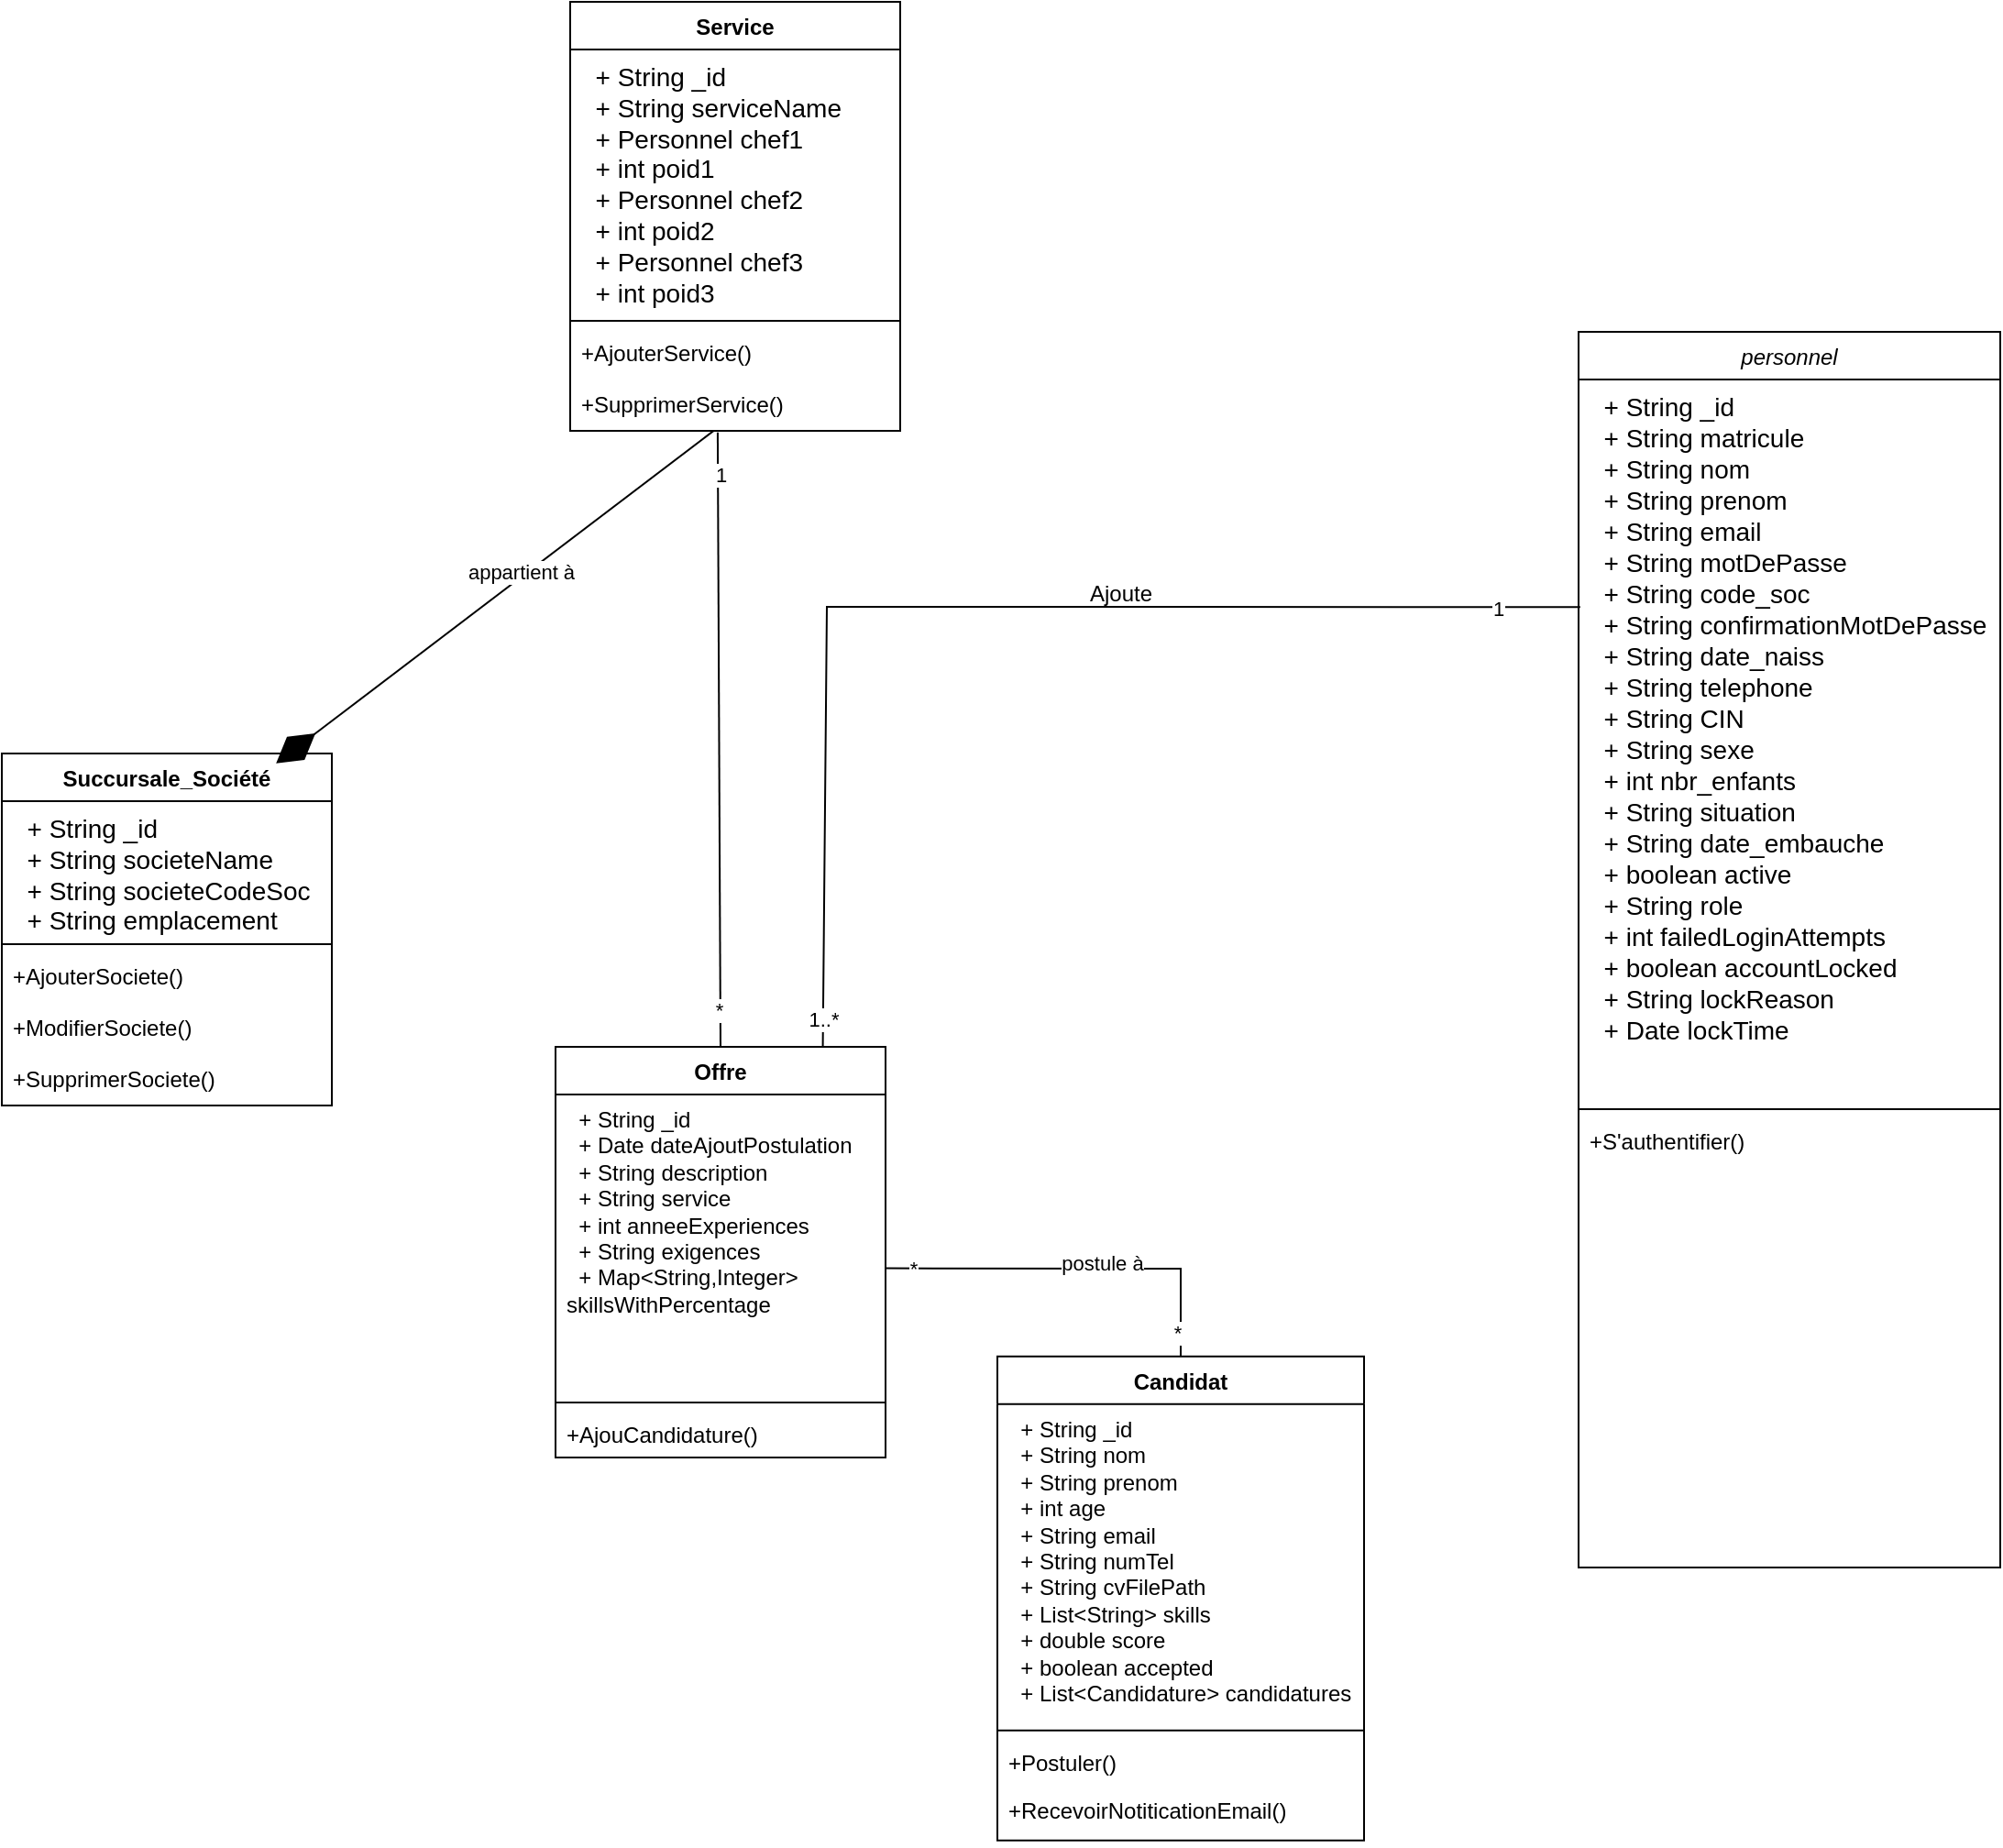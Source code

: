 <mxfile version="27.1.1">
  <diagram id="C5RBs43oDa-KdzZeNtuy" name="Page-1">
    <mxGraphModel dx="2037" dy="1110" grid="1" gridSize="10" guides="1" tooltips="1" connect="1" arrows="1" fold="1" page="1" pageScale="1" pageWidth="827" pageHeight="1169" math="0" shadow="0">
      <root>
        <mxCell id="WIyWlLk6GJQsqaUBKTNV-0" />
        <mxCell id="WIyWlLk6GJQsqaUBKTNV-1" parent="WIyWlLk6GJQsqaUBKTNV-0" />
        <mxCell id="5Iedz3GvJHR2ocSmDX6X-0" value="personnel" style="swimlane;fontStyle=2;align=center;verticalAlign=top;childLayout=stackLayout;horizontal=1;startSize=26;horizontalStack=0;resizeParent=1;resizeLast=0;collapsible=1;marginBottom=0;rounded=0;shadow=0;strokeWidth=1;" vertex="1" parent="WIyWlLk6GJQsqaUBKTNV-1">
          <mxGeometry x="1240" y="370" width="230" height="674" as="geometry">
            <mxRectangle x="230" y="140" width="160" height="26" as="alternateBounds" />
          </mxGeometry>
        </mxCell>
        <mxCell id="5Iedz3GvJHR2ocSmDX6X-1" value="  + String _id&#xa;  + String matricule&#xa;  + String nom&#xa;  + String prenom&#xa;  + String email&#xa;  + String motDePasse&#xa;  + String code_soc&#xa;  + String confirmationMotDePasse&#xa;  + String date_naiss&#xa;  + String telephone&#xa;  + String CIN&#xa;  + String sexe&#xa;  + int nbr_enfants&#xa;  + String situation&#xa;  + String date_embauche&#xa;  + boolean active&#xa;  + String role&#xa;  + int failedLoginAttempts&#xa;  + boolean accountLocked&#xa;  + String lockReason&#xa;  + Date lockTime&#xa;  &#xa;" style="text;align=left;verticalAlign=top;spacingLeft=4;spacingRight=4;overflow=hidden;rotatable=0;points=[[0,0.5],[1,0.5]];portConstraint=eastwest;rounded=0;shadow=0;html=0;strokeWidth=1;fontSize=14;fontStyle=0" vertex="1" parent="5Iedz3GvJHR2ocSmDX6X-0">
          <mxGeometry y="26" width="230" height="394" as="geometry" />
        </mxCell>
        <mxCell id="5Iedz3GvJHR2ocSmDX6X-2" value="" style="line;html=1;strokeWidth=1;align=left;verticalAlign=middle;spacingTop=-1;spacingLeft=3;spacingRight=3;rotatable=0;labelPosition=right;points=[];portConstraint=eastwest;" vertex="1" parent="5Iedz3GvJHR2ocSmDX6X-0">
          <mxGeometry y="420" width="230" height="8" as="geometry" />
        </mxCell>
        <mxCell id="5Iedz3GvJHR2ocSmDX6X-3" value="+S&#39;authentifier()" style="text;align=left;verticalAlign=top;spacingLeft=4;spacingRight=4;overflow=hidden;rotatable=0;points=[[0,0.5],[1,0.5]];portConstraint=eastwest;" vertex="1" parent="5Iedz3GvJHR2ocSmDX6X-0">
          <mxGeometry y="428" width="230" height="26" as="geometry" />
        </mxCell>
        <mxCell id="5Iedz3GvJHR2ocSmDX6X-13" value="Succursale_Société" style="swimlane;fontStyle=1;align=center;verticalAlign=top;childLayout=stackLayout;horizontal=1;startSize=26;horizontalStack=0;resizeParent=1;resizeParentMax=0;resizeLast=0;collapsible=1;marginBottom=0;whiteSpace=wrap;html=1;" vertex="1" parent="WIyWlLk6GJQsqaUBKTNV-1">
          <mxGeometry x="380" y="600" width="180" height="192" as="geometry" />
        </mxCell>
        <mxCell id="5Iedz3GvJHR2ocSmDX6X-14" value="&lt;div&gt;&lt;font style=&quot;font-size: 14px;&quot;&gt;&amp;nbsp; + String _id&lt;/font&gt;&lt;/div&gt;&lt;div&gt;&lt;font style=&quot;font-size: 14px;&quot;&gt;&amp;nbsp; + String societeName&lt;/font&gt;&lt;/div&gt;&lt;div&gt;&lt;font style=&quot;font-size: 14px;&quot;&gt;&amp;nbsp; + String societeCodeSoc&lt;/font&gt;&lt;/div&gt;&lt;div&gt;&lt;font style=&quot;font-size: 14px;&quot;&gt;&amp;nbsp; + String emplacement&lt;/font&gt;&lt;/div&gt;" style="text;strokeColor=none;fillColor=none;align=left;verticalAlign=top;spacingLeft=4;spacingRight=4;overflow=hidden;rotatable=0;points=[[0,0.5],[1,0.5]];portConstraint=eastwest;whiteSpace=wrap;html=1;" vertex="1" parent="5Iedz3GvJHR2ocSmDX6X-13">
          <mxGeometry y="26" width="180" height="74" as="geometry" />
        </mxCell>
        <mxCell id="5Iedz3GvJHR2ocSmDX6X-15" value="" style="line;strokeWidth=1;fillColor=none;align=left;verticalAlign=middle;spacingTop=-1;spacingLeft=3;spacingRight=3;rotatable=0;labelPosition=right;points=[];portConstraint=eastwest;strokeColor=inherit;" vertex="1" parent="5Iedz3GvJHR2ocSmDX6X-13">
          <mxGeometry y="100" width="180" height="8" as="geometry" />
        </mxCell>
        <mxCell id="5Iedz3GvJHR2ocSmDX6X-16" value="+AjouterSociete()" style="text;strokeColor=none;fillColor=none;align=left;verticalAlign=top;spacingLeft=4;spacingRight=4;overflow=hidden;rotatable=0;points=[[0,0.5],[1,0.5]];portConstraint=eastwest;whiteSpace=wrap;html=1;" vertex="1" parent="5Iedz3GvJHR2ocSmDX6X-13">
          <mxGeometry y="108" width="180" height="28" as="geometry" />
        </mxCell>
        <mxCell id="5Iedz3GvJHR2ocSmDX6X-17" value="+ModifierSociete()" style="text;strokeColor=none;fillColor=none;align=left;verticalAlign=top;spacingLeft=4;spacingRight=4;overflow=hidden;rotatable=0;points=[[0,0.5],[1,0.5]];portConstraint=eastwest;whiteSpace=wrap;html=1;" vertex="1" parent="5Iedz3GvJHR2ocSmDX6X-13">
          <mxGeometry y="136" width="180" height="28" as="geometry" />
        </mxCell>
        <mxCell id="5Iedz3GvJHR2ocSmDX6X-18" value="+SupprimerSociete()" style="text;strokeColor=none;fillColor=none;align=left;verticalAlign=top;spacingLeft=4;spacingRight=4;overflow=hidden;rotatable=0;points=[[0,0.5],[1,0.5]];portConstraint=eastwest;whiteSpace=wrap;html=1;" vertex="1" parent="5Iedz3GvJHR2ocSmDX6X-13">
          <mxGeometry y="164" width="180" height="28" as="geometry" />
        </mxCell>
        <mxCell id="5Iedz3GvJHR2ocSmDX6X-19" value="Candidat" style="swimlane;fontStyle=1;align=center;verticalAlign=top;childLayout=stackLayout;horizontal=1;startSize=26;horizontalStack=0;resizeParent=1;resizeParentMax=0;resizeLast=0;collapsible=1;marginBottom=0;whiteSpace=wrap;html=1;" vertex="1" parent="WIyWlLk6GJQsqaUBKTNV-1">
          <mxGeometry x="923" y="928.83" width="200" height="264" as="geometry">
            <mxRectangle x="-330" y="546" width="140" height="30" as="alternateBounds" />
          </mxGeometry>
        </mxCell>
        <mxCell id="5Iedz3GvJHR2ocSmDX6X-20" value="&lt;div&gt;&amp;nbsp; + String _id&lt;/div&gt;&lt;div&gt;&amp;nbsp; + String nom&lt;/div&gt;&lt;div&gt;&amp;nbsp; + String prenom&lt;/div&gt;&lt;div&gt;&amp;nbsp; + int age&lt;/div&gt;&lt;div&gt;&amp;nbsp; + String email&lt;/div&gt;&lt;div&gt;&amp;nbsp; + String numTel&lt;/div&gt;&lt;div&gt;&amp;nbsp; + String cvFilePath&lt;/div&gt;&lt;div&gt;&amp;nbsp; + List&amp;lt;String&amp;gt; skills&lt;/div&gt;&lt;div&gt;&amp;nbsp; + double score&lt;/div&gt;&lt;div&gt;&amp;nbsp; + boolean accepted&lt;/div&gt;&lt;div&gt;&amp;nbsp; + List&amp;lt;Candidature&amp;gt; candidatures&lt;/div&gt;" style="text;strokeColor=none;fillColor=none;align=left;verticalAlign=top;spacingLeft=4;spacingRight=4;overflow=hidden;rotatable=0;points=[[0,0.5],[1,0.5]];portConstraint=eastwest;whiteSpace=wrap;html=1;" vertex="1" parent="5Iedz3GvJHR2ocSmDX6X-19">
          <mxGeometry y="26" width="200" height="174" as="geometry" />
        </mxCell>
        <mxCell id="5Iedz3GvJHR2ocSmDX6X-21" value="" style="line;strokeWidth=1;fillColor=none;align=left;verticalAlign=middle;spacingTop=-1;spacingLeft=3;spacingRight=3;rotatable=0;labelPosition=right;points=[];portConstraint=eastwest;strokeColor=inherit;" vertex="1" parent="5Iedz3GvJHR2ocSmDX6X-19">
          <mxGeometry y="200" width="200" height="8" as="geometry" />
        </mxCell>
        <mxCell id="5Iedz3GvJHR2ocSmDX6X-22" value="+Postuler()" style="text;strokeColor=none;fillColor=none;align=left;verticalAlign=top;spacingLeft=4;spacingRight=4;overflow=hidden;rotatable=0;points=[[0,0.5],[1,0.5]];portConstraint=eastwest;whiteSpace=wrap;html=1;" vertex="1" parent="5Iedz3GvJHR2ocSmDX6X-19">
          <mxGeometry y="208" width="200" height="26" as="geometry" />
        </mxCell>
        <mxCell id="5Iedz3GvJHR2ocSmDX6X-23" value="+RecevoirNotiticationEmail()" style="text;strokeColor=none;fillColor=none;align=left;verticalAlign=top;spacingLeft=4;spacingRight=4;overflow=hidden;rotatable=0;points=[[0,0.5],[1,0.5]];portConstraint=eastwest;whiteSpace=wrap;html=1;" vertex="1" parent="5Iedz3GvJHR2ocSmDX6X-19">
          <mxGeometry y="234" width="200" height="30" as="geometry" />
        </mxCell>
        <mxCell id="5Iedz3GvJHR2ocSmDX6X-24" value="Offre" style="swimlane;fontStyle=1;align=center;verticalAlign=top;childLayout=stackLayout;horizontal=1;startSize=26;horizontalStack=0;resizeParent=1;resizeParentMax=0;resizeLast=0;collapsible=1;marginBottom=0;whiteSpace=wrap;html=1;" vertex="1" parent="WIyWlLk6GJQsqaUBKTNV-1">
          <mxGeometry x="682" y="760" width="180" height="224" as="geometry">
            <mxRectangle x="-330" y="546" width="140" height="30" as="alternateBounds" />
          </mxGeometry>
        </mxCell>
        <mxCell id="5Iedz3GvJHR2ocSmDX6X-25" value="&lt;div&gt;&amp;nbsp; + String _id&lt;/div&gt;&lt;div&gt;&amp;nbsp; + Date dateAjoutPostulation&lt;/div&gt;&lt;div&gt;&lt;span style=&quot;background-color: transparent; color: light-dark(rgb(0, 0, 0), rgb(255, 255, 255));&quot;&gt;&amp;nbsp; + String description&lt;/span&gt;&lt;/div&gt;&lt;div&gt;&amp;nbsp; + String service&lt;/div&gt;&lt;div&gt;&amp;nbsp; + int anneeExperiences&lt;/div&gt;&lt;div&gt;&amp;nbsp; + String exigences&lt;/div&gt;&lt;div&gt;&amp;nbsp; + Map&amp;lt;String,Integer&amp;gt; skillsWithPercentage&lt;/div&gt;" style="text;strokeColor=none;fillColor=none;align=left;verticalAlign=top;spacingLeft=4;spacingRight=4;overflow=hidden;rotatable=0;points=[[0,0.5],[1,0.5]];portConstraint=eastwest;whiteSpace=wrap;html=1;" vertex="1" parent="5Iedz3GvJHR2ocSmDX6X-24">
          <mxGeometry y="26" width="180" height="164" as="geometry" />
        </mxCell>
        <mxCell id="5Iedz3GvJHR2ocSmDX6X-26" value="" style="line;strokeWidth=1;fillColor=none;align=left;verticalAlign=middle;spacingTop=-1;spacingLeft=3;spacingRight=3;rotatable=0;labelPosition=right;points=[];portConstraint=eastwest;strokeColor=inherit;" vertex="1" parent="5Iedz3GvJHR2ocSmDX6X-24">
          <mxGeometry y="190" width="180" height="8" as="geometry" />
        </mxCell>
        <mxCell id="5Iedz3GvJHR2ocSmDX6X-27" value="+AjouCandidature()" style="text;strokeColor=none;fillColor=none;align=left;verticalAlign=top;spacingLeft=4;spacingRight=4;overflow=hidden;rotatable=0;points=[[0,0.5],[1,0.5]];portConstraint=eastwest;whiteSpace=wrap;html=1;" vertex="1" parent="5Iedz3GvJHR2ocSmDX6X-24">
          <mxGeometry y="198" width="180" height="26" as="geometry" />
        </mxCell>
        <mxCell id="5Iedz3GvJHR2ocSmDX6X-29" value="" style="endArrow=diamondThin;endFill=1;endSize=24;html=1;rounded=0;exitX=0.434;exitY=1.003;exitDx=0;exitDy=0;exitPerimeter=0;entryX=0.831;entryY=0.028;entryDx=0;entryDy=0;entryPerimeter=0;" edge="1" parent="WIyWlLk6GJQsqaUBKTNV-1" source="5Iedz3GvJHR2ocSmDX6X-35" target="5Iedz3GvJHR2ocSmDX6X-13">
          <mxGeometry width="160" relative="1" as="geometry">
            <mxPoint x="768.12" y="396.084" as="sourcePoint" />
            <mxPoint x="713" y="570" as="targetPoint" />
          </mxGeometry>
        </mxCell>
        <mxCell id="5Iedz3GvJHR2ocSmDX6X-30" value="appartient à" style="edgeLabel;html=1;align=center;verticalAlign=middle;resizable=0;points=[];" vertex="1" connectable="0" parent="5Iedz3GvJHR2ocSmDX6X-29">
          <mxGeometry x="-0.13" y="-3" relative="1" as="geometry">
            <mxPoint as="offset" />
          </mxGeometry>
        </mxCell>
        <mxCell id="5Iedz3GvJHR2ocSmDX6X-31" value="Service" style="swimlane;fontStyle=1;align=center;verticalAlign=top;childLayout=stackLayout;horizontal=1;startSize=26;horizontalStack=0;resizeParent=1;resizeParentMax=0;resizeLast=0;collapsible=1;marginBottom=0;whiteSpace=wrap;html=1;" vertex="1" parent="WIyWlLk6GJQsqaUBKTNV-1">
          <mxGeometry x="690" y="190" width="180" height="234" as="geometry" />
        </mxCell>
        <mxCell id="5Iedz3GvJHR2ocSmDX6X-32" value="&lt;div&gt;&lt;span style=&quot;font-size: 14px;&quot;&gt;&amp;nbsp; + String _id&lt;/span&gt;&lt;/div&gt;&lt;div&gt;&lt;span style=&quot;font-size: 14px;&quot;&gt;&amp;nbsp; + String serviceName&lt;/span&gt;&lt;/div&gt;&lt;div&gt;&lt;span style=&quot;font-size: 14px;&quot;&gt;&amp;nbsp; + Personnel chef1&lt;/span&gt;&lt;/div&gt;&lt;div&gt;&lt;span style=&quot;font-size: 14px;&quot;&gt;&amp;nbsp; + int poid1&lt;/span&gt;&lt;/div&gt;&lt;div&gt;&lt;span style=&quot;font-size: 14px;&quot;&gt;&amp;nbsp; + Personnel chef2&lt;/span&gt;&lt;/div&gt;&lt;div&gt;&lt;span style=&quot;font-size: 14px;&quot;&gt;&amp;nbsp; + int poid2&lt;/span&gt;&lt;/div&gt;&lt;div&gt;&lt;span style=&quot;font-size: 14px;&quot;&gt;&amp;nbsp; + Personnel chef3&lt;/span&gt;&lt;/div&gt;&lt;div&gt;&lt;span style=&quot;font-size: 14px;&quot;&gt;&amp;nbsp; + int poid3&lt;/span&gt;&lt;/div&gt;" style="text;strokeColor=none;fillColor=none;align=left;verticalAlign=top;spacingLeft=4;spacingRight=4;overflow=hidden;rotatable=0;points=[[0,0.5],[1,0.5]];portConstraint=eastwest;whiteSpace=wrap;html=1;" vertex="1" parent="5Iedz3GvJHR2ocSmDX6X-31">
          <mxGeometry y="26" width="180" height="144" as="geometry" />
        </mxCell>
        <mxCell id="5Iedz3GvJHR2ocSmDX6X-33" value="" style="line;strokeWidth=1;fillColor=none;align=left;verticalAlign=middle;spacingTop=-1;spacingLeft=3;spacingRight=3;rotatable=0;labelPosition=right;points=[];portConstraint=eastwest;strokeColor=inherit;" vertex="1" parent="5Iedz3GvJHR2ocSmDX6X-31">
          <mxGeometry y="170" width="180" height="8" as="geometry" />
        </mxCell>
        <mxCell id="5Iedz3GvJHR2ocSmDX6X-34" value="+Ajouter&lt;span style=&quot;text-align: center;&quot;&gt;Service&lt;/span&gt;()" style="text;strokeColor=none;fillColor=none;align=left;verticalAlign=top;spacingLeft=4;spacingRight=4;overflow=hidden;rotatable=0;points=[[0,0.5],[1,0.5]];portConstraint=eastwest;whiteSpace=wrap;html=1;" vertex="1" parent="5Iedz3GvJHR2ocSmDX6X-31">
          <mxGeometry y="178" width="180" height="28" as="geometry" />
        </mxCell>
        <mxCell id="5Iedz3GvJHR2ocSmDX6X-35" value="+Supprimer&lt;span style=&quot;text-align: center;&quot;&gt;Service&lt;/span&gt;()" style="text;strokeColor=none;fillColor=none;align=left;verticalAlign=top;spacingLeft=4;spacingRight=4;overflow=hidden;rotatable=0;points=[[0,0.5],[1,0.5]];portConstraint=eastwest;whiteSpace=wrap;html=1;" vertex="1" parent="5Iedz3GvJHR2ocSmDX6X-31">
          <mxGeometry y="206" width="180" height="28" as="geometry" />
        </mxCell>
        <mxCell id="5Iedz3GvJHR2ocSmDX6X-38" value="" style="endArrow=none;endFill=1;endSize=24;html=1;rounded=0;entryX=0.998;entryY=0.578;entryDx=0;entryDy=0;entryPerimeter=0;exitX=0.5;exitY=0;exitDx=0;exitDy=0;startFill=0;" edge="1" parent="WIyWlLk6GJQsqaUBKTNV-1" source="5Iedz3GvJHR2ocSmDX6X-19" target="5Iedz3GvJHR2ocSmDX6X-25">
          <mxGeometry width="160" relative="1" as="geometry">
            <mxPoint x="732" y="1080.49" as="sourcePoint" />
            <mxPoint x="769" y="1198.49" as="targetPoint" />
            <Array as="points">
              <mxPoint x="1023" y="881" />
            </Array>
          </mxGeometry>
        </mxCell>
        <mxCell id="5Iedz3GvJHR2ocSmDX6X-39" value="postule à" style="edgeLabel;html=1;align=center;verticalAlign=middle;resizable=0;points=[];" vertex="1" connectable="0" parent="5Iedz3GvJHR2ocSmDX6X-38">
          <mxGeometry x="-0.13" y="-3" relative="1" as="geometry">
            <mxPoint as="offset" />
          </mxGeometry>
        </mxCell>
        <mxCell id="5Iedz3GvJHR2ocSmDX6X-40" value="*" style="edgeLabel;html=1;align=center;verticalAlign=middle;resizable=0;points=[];" vertex="1" connectable="0" parent="5Iedz3GvJHR2ocSmDX6X-38">
          <mxGeometry x="0.858" relative="1" as="geometry">
            <mxPoint as="offset" />
          </mxGeometry>
        </mxCell>
        <mxCell id="5Iedz3GvJHR2ocSmDX6X-41" value="*" style="edgeLabel;html=1;align=center;verticalAlign=middle;resizable=0;points=[];" vertex="1" connectable="0" parent="5Iedz3GvJHR2ocSmDX6X-38">
          <mxGeometry x="-0.876" y="2" relative="1" as="geometry">
            <mxPoint as="offset" />
          </mxGeometry>
        </mxCell>
        <mxCell id="5Iedz3GvJHR2ocSmDX6X-44" value="" style="endArrow=none;html=1;rounded=0;exitX=0.5;exitY=0;exitDx=0;exitDy=0;entryX=0.447;entryY=1.031;entryDx=0;entryDy=0;entryPerimeter=0;" edge="1" parent="WIyWlLk6GJQsqaUBKTNV-1" source="5Iedz3GvJHR2ocSmDX6X-24" target="5Iedz3GvJHR2ocSmDX6X-35">
          <mxGeometry width="50" height="50" relative="1" as="geometry">
            <mxPoint x="760" y="877" as="sourcePoint" />
            <mxPoint x="770.46" y="396.868" as="targetPoint" />
          </mxGeometry>
        </mxCell>
        <mxCell id="5Iedz3GvJHR2ocSmDX6X-45" value="*" style="edgeLabel;html=1;align=center;verticalAlign=middle;resizable=0;points=[];" vertex="1" connectable="0" parent="5Iedz3GvJHR2ocSmDX6X-44">
          <mxGeometry x="-0.879" y="1" relative="1" as="geometry">
            <mxPoint as="offset" />
          </mxGeometry>
        </mxCell>
        <mxCell id="5Iedz3GvJHR2ocSmDX6X-46" value="1" style="edgeLabel;html=1;align=center;verticalAlign=middle;resizable=0;points=[];" vertex="1" connectable="0" parent="5Iedz3GvJHR2ocSmDX6X-44">
          <mxGeometry x="0.861" y="-1" relative="1" as="geometry">
            <mxPoint as="offset" />
          </mxGeometry>
        </mxCell>
        <mxCell id="5Iedz3GvJHR2ocSmDX6X-47" value="" style="endArrow=none;html=1;rounded=0;exitX=0.81;exitY=-0.002;exitDx=0;exitDy=0;entryX=0.004;entryY=0.315;entryDx=0;entryDy=0;entryPerimeter=0;exitPerimeter=0;" edge="1" parent="WIyWlLk6GJQsqaUBKTNV-1" source="5Iedz3GvJHR2ocSmDX6X-24" target="5Iedz3GvJHR2ocSmDX6X-1">
          <mxGeometry width="50" height="50" relative="1" as="geometry">
            <mxPoint x="1052" y="805" as="sourcePoint" />
            <mxPoint x="1050" y="470" as="targetPoint" />
            <Array as="points">
              <mxPoint x="830" y="520" />
            </Array>
          </mxGeometry>
        </mxCell>
        <mxCell id="5Iedz3GvJHR2ocSmDX6X-49" value="1" style="edgeLabel;html=1;align=center;verticalAlign=middle;resizable=0;points=[];" vertex="1" connectable="0" parent="5Iedz3GvJHR2ocSmDX6X-47">
          <mxGeometry x="0.861" y="-1" relative="1" as="geometry">
            <mxPoint as="offset" />
          </mxGeometry>
        </mxCell>
        <mxCell id="5Iedz3GvJHR2ocSmDX6X-50" value="1..*" style="edgeLabel;html=1;align=center;verticalAlign=middle;resizable=0;points=[];" vertex="1" connectable="0" parent="5Iedz3GvJHR2ocSmDX6X-47">
          <mxGeometry x="-0.956" relative="1" as="geometry">
            <mxPoint as="offset" />
          </mxGeometry>
        </mxCell>
        <mxCell id="5Iedz3GvJHR2ocSmDX6X-51" value="Ajoute" style="text;html=1;align=center;verticalAlign=middle;resizable=0;points=[];autosize=1;strokeColor=none;fillColor=none;" vertex="1" parent="WIyWlLk6GJQsqaUBKTNV-1">
          <mxGeometry x="960" y="498" width="60" height="30" as="geometry" />
        </mxCell>
      </root>
    </mxGraphModel>
  </diagram>
</mxfile>

